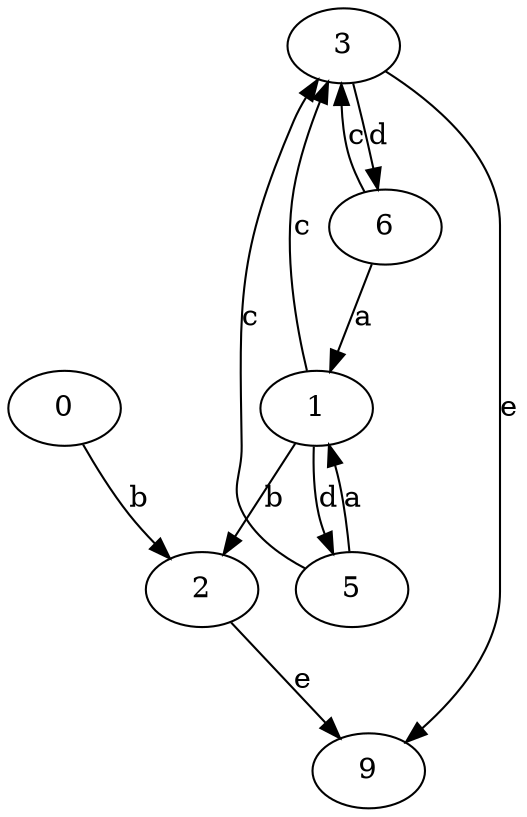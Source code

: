 strict digraph  {
0;
1;
2;
3;
5;
6;
9;
0 -> 2  [label=b];
1 -> 2  [label=b];
1 -> 3  [label=c];
1 -> 5  [label=d];
2 -> 9  [label=e];
3 -> 6  [label=d];
3 -> 9  [label=e];
5 -> 1  [label=a];
5 -> 3  [label=c];
6 -> 1  [label=a];
6 -> 3  [label=c];
}
